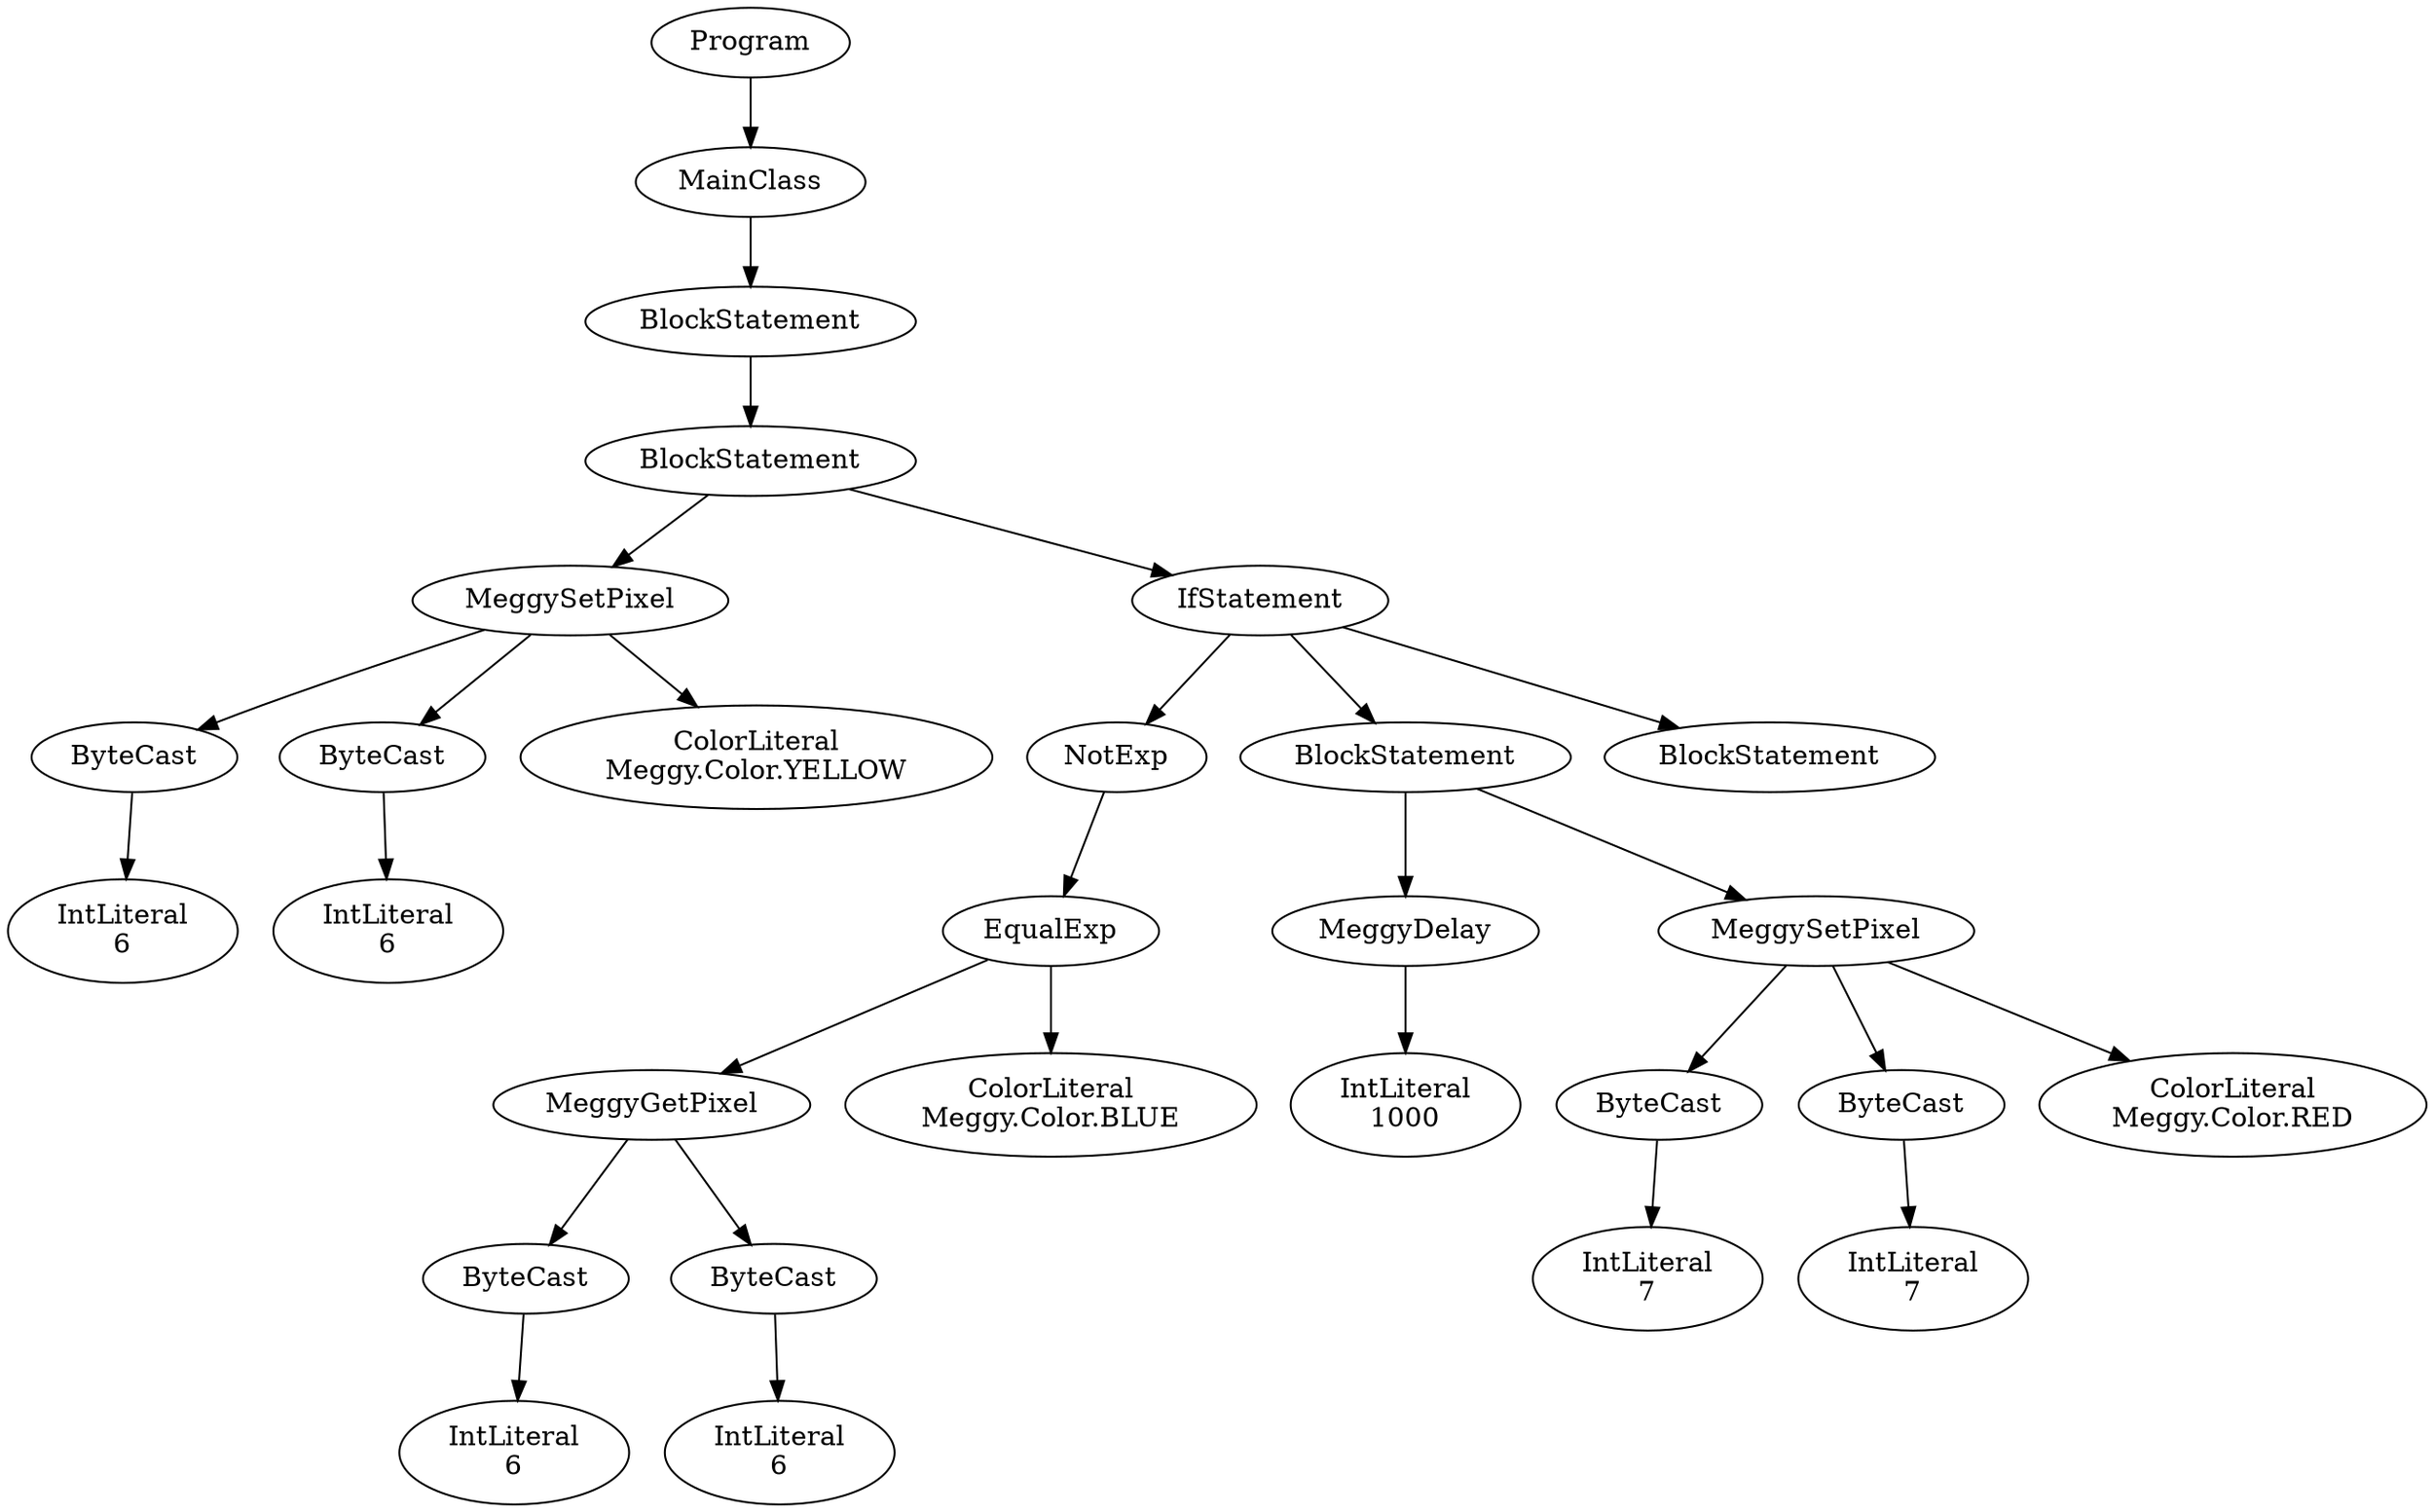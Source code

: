 digraph ASTGraph {
0 [ label="Program" ];
1 [ label="MainClass" ];
0 -> 1
2 [ label="BlockStatement" ];
1 -> 2
3 [ label="BlockStatement" ];
2 -> 3
4 [ label="MeggySetPixel" ];
3 -> 4
5 [ label="ByteCast" ];
4 -> 5
6 [ label="IntLiteral\n6" ];
5 -> 6
7 [ label="ByteCast" ];
4 -> 7
8 [ label="IntLiteral\n6" ];
7 -> 8
9 [ label="ColorLiteral\nMeggy.Color.YELLOW" ];
4 -> 9
10 [ label="IfStatement" ];
3 -> 10
11 [ label="NotExp" ];
10 -> 11
12 [ label="EqualExp" ];
11 -> 12
13 [ label="MeggyGetPixel" ];
12 -> 13
14 [ label="ByteCast" ];
13 -> 14
15 [ label="IntLiteral\n6" ];
14 -> 15
16 [ label="ByteCast" ];
13 -> 16
17 [ label="IntLiteral\n6" ];
16 -> 17
18 [ label="ColorLiteral\nMeggy.Color.BLUE" ];
12 -> 18
19 [ label="BlockStatement" ];
10 -> 19
20 [ label="MeggyDelay" ];
19 -> 20
21 [ label="IntLiteral\n1000" ];
20 -> 21
22 [ label="MeggySetPixel" ];
19 -> 22
23 [ label="ByteCast" ];
22 -> 23
24 [ label="IntLiteral\n7" ];
23 -> 24
25 [ label="ByteCast" ];
22 -> 25
26 [ label="IntLiteral\n7" ];
25 -> 26
27 [ label="ColorLiteral\nMeggy.Color.RED" ];
22 -> 27
28 [ label="BlockStatement" ];
10 -> 28
}
